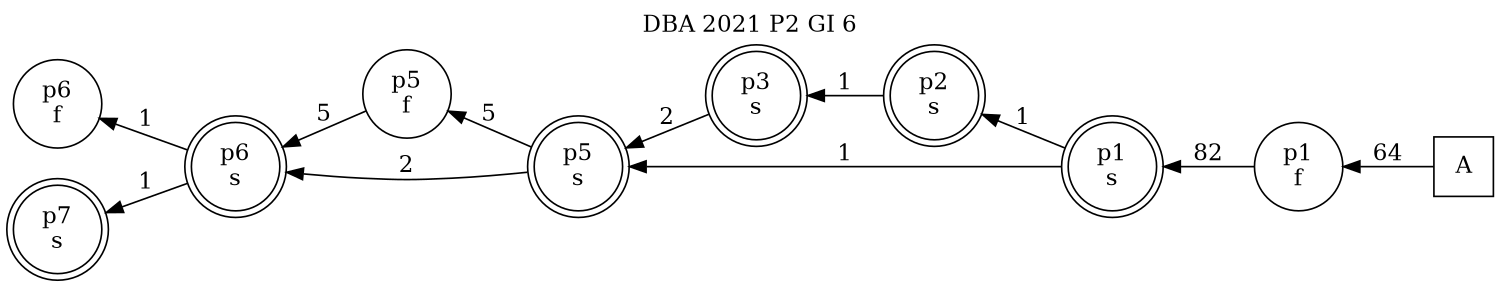 digraph DBA_2021_P2_GI_6_GOOD {
labelloc="tl"
label= " DBA 2021 P2 GI 6 "
rankdir="RL";
graph [ size=" 10 , 10 !"]

"A" [shape="square" label="A"]
"p1_f" [shape="circle" label="p1
f"]
"p1_s" [shape="doublecircle" label="p1
s"]
"p2_s" [shape="doublecircle" label="p2
s"]
"p3_s" [shape="doublecircle" label="p3
s"]
"p5_s" [shape="doublecircle" label="p5
s"]
"p5_f" [shape="circle" label="p5
f"]
"p6_s" [shape="doublecircle" label="p6
s"]
"p6_f" [shape="circle" label="p6
f"]
"p7_s" [shape="doublecircle" label="p7
s"]
"A" -> "p1_f" [ label=64]
"p1_f" -> "p1_s" [ label=82]
"p1_s" -> "p2_s" [ label=1]
"p1_s" -> "p5_s" [ label=1]
"p2_s" -> "p3_s" [ label=1]
"p3_s" -> "p5_s" [ label=2]
"p5_s" -> "p5_f" [ label=5]
"p5_s" -> "p6_s" [ label=2]
"p5_f" -> "p6_s" [ label=5]
"p6_s" -> "p6_f" [ label=1]
"p6_s" -> "p7_s" [ label=1]
}
